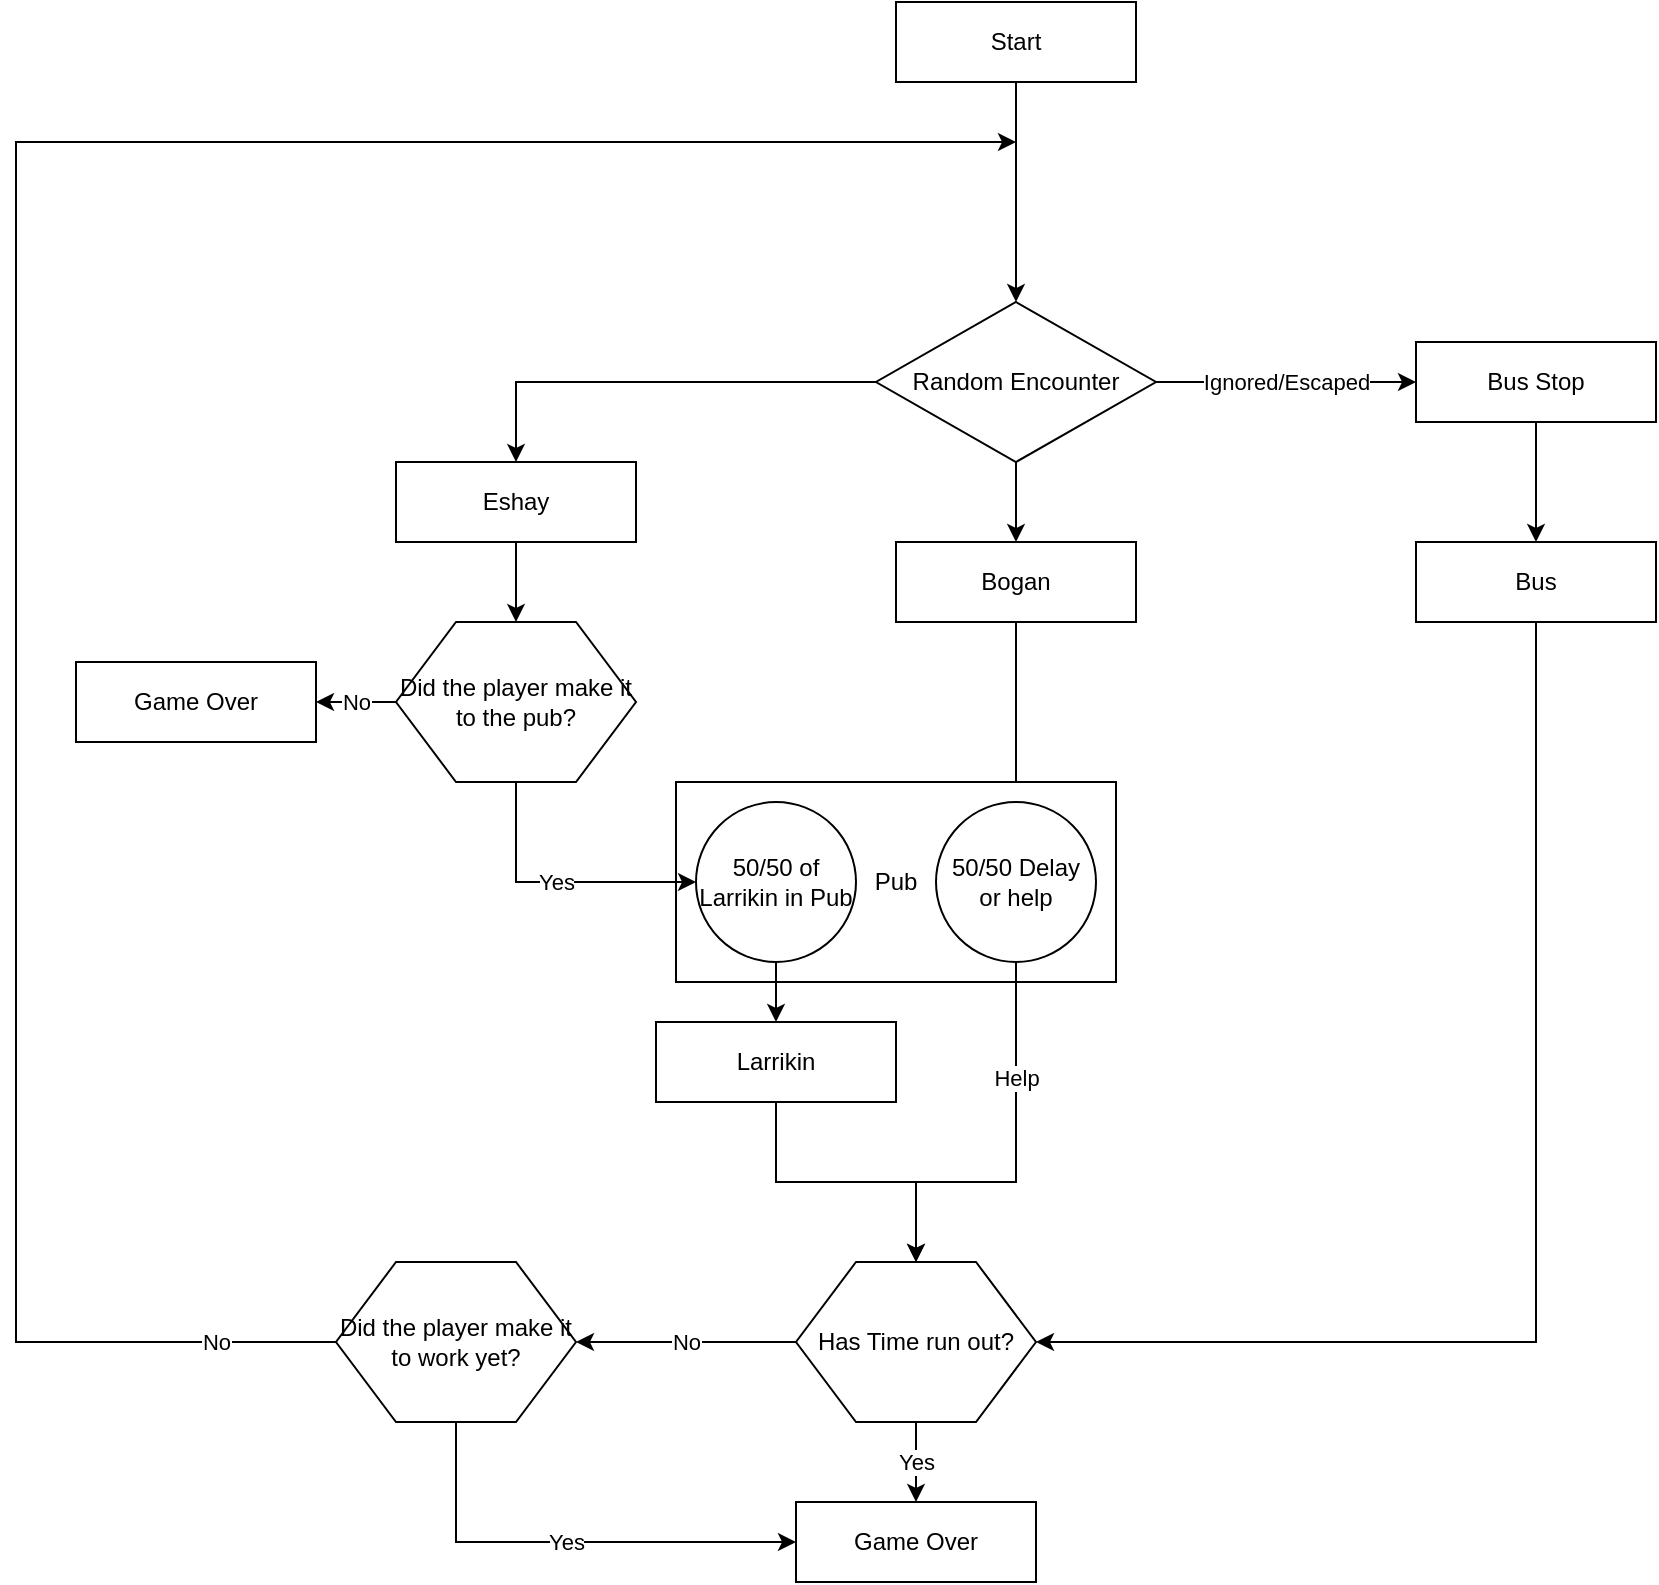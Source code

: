 <mxfile version="13.2.4" type="device"><diagram id="iq9nUN5GDL3Mr2lyzWrE" name="Page-1"><mxGraphModel dx="5663" dy="2863" grid="1" gridSize="10" guides="1" tooltips="1" connect="1" arrows="1" fold="1" page="0" pageScale="1" pageWidth="827" pageHeight="1169" math="0" shadow="0"><root><mxCell id="0"/><mxCell id="1" parent="0"/><mxCell id="-guJPXmbAL3Cdv0vcaWm-50" style="edgeStyle=orthogonalEdgeStyle;rounded=0;orthogonalLoop=1;jettySize=auto;html=1;" edge="1" parent="1" source="-guJPXmbAL3Cdv0vcaWm-1" target="-guJPXmbAL3Cdv0vcaWm-25"><mxGeometry relative="1" as="geometry"/></mxCell><mxCell id="-guJPXmbAL3Cdv0vcaWm-1" value="Start" style="rounded=0;whiteSpace=wrap;html=1;" vertex="1" parent="1"><mxGeometry x="-760" y="-390" width="120" height="40" as="geometry"/></mxCell><mxCell id="-guJPXmbAL3Cdv0vcaWm-31" style="edgeStyle=orthogonalEdgeStyle;rounded=0;orthogonalLoop=1;jettySize=auto;html=1;exitX=0.5;exitY=1;exitDx=0;exitDy=0;entryX=0.5;entryY=0;entryDx=0;entryDy=0;" edge="1" parent="1" source="-guJPXmbAL3Cdv0vcaWm-25" target="-guJPXmbAL3Cdv0vcaWm-29"><mxGeometry relative="1" as="geometry"><Array as="points"><mxPoint x="-700" y="-150"/><mxPoint x="-700" y="-150"/></Array></mxGeometry></mxCell><mxCell id="-guJPXmbAL3Cdv0vcaWm-32" style="edgeStyle=orthogonalEdgeStyle;rounded=0;orthogonalLoop=1;jettySize=auto;html=1;exitX=0;exitY=0.5;exitDx=0;exitDy=0;entryX=0.5;entryY=0;entryDx=0;entryDy=0;" edge="1" parent="1" source="-guJPXmbAL3Cdv0vcaWm-25" target="-guJPXmbAL3Cdv0vcaWm-30"><mxGeometry relative="1" as="geometry"><Array as="points"><mxPoint x="-950" y="-200"/></Array></mxGeometry></mxCell><mxCell id="-guJPXmbAL3Cdv0vcaWm-76" value="Ignored/Escaped" style="edgeStyle=orthogonalEdgeStyle;rounded=0;orthogonalLoop=1;jettySize=auto;html=1;entryX=0;entryY=0.5;entryDx=0;entryDy=0;" edge="1" parent="1" source="-guJPXmbAL3Cdv0vcaWm-25" target="-guJPXmbAL3Cdv0vcaWm-38"><mxGeometry relative="1" as="geometry"><mxPoint x="-520" y="-200" as="targetPoint"/><mxPoint as="offset"/></mxGeometry></mxCell><mxCell id="-guJPXmbAL3Cdv0vcaWm-25" value="Random Encounter" style="rhombus;whiteSpace=wrap;html=1;" vertex="1" parent="1"><mxGeometry x="-770" y="-240" width="140" height="80" as="geometry"/></mxCell><mxCell id="-guJPXmbAL3Cdv0vcaWm-55" style="edgeStyle=orthogonalEdgeStyle;rounded=0;orthogonalLoop=1;jettySize=auto;html=1;entryX=0.5;entryY=0;entryDx=0;entryDy=0;" edge="1" parent="1" source="-guJPXmbAL3Cdv0vcaWm-26"><mxGeometry relative="1" as="geometry"><mxPoint x="-750" y="240" as="targetPoint"/><Array as="points"><mxPoint x="-820" y="200"/><mxPoint x="-750" y="200"/></Array></mxGeometry></mxCell><mxCell id="-guJPXmbAL3Cdv0vcaWm-26" value="Larrikin" style="rounded=0;whiteSpace=wrap;html=1;" vertex="1" parent="1"><mxGeometry x="-880" y="120" width="120" height="40" as="geometry"/></mxCell><mxCell id="-guJPXmbAL3Cdv0vcaWm-74" style="edgeStyle=orthogonalEdgeStyle;rounded=0;orthogonalLoop=1;jettySize=auto;html=1;entryX=0.5;entryY=0;entryDx=0;entryDy=0;exitX=0.5;exitY=1;exitDx=0;exitDy=0;" edge="1" parent="1" source="-guJPXmbAL3Cdv0vcaWm-29" target="-guJPXmbAL3Cdv0vcaWm-51"><mxGeometry relative="1" as="geometry"><mxPoint x="-750" y="-80" as="sourcePoint"/></mxGeometry></mxCell><mxCell id="-guJPXmbAL3Cdv0vcaWm-29" value="Bogan" style="rounded=0;whiteSpace=wrap;html=1;" vertex="1" parent="1"><mxGeometry x="-760" y="-120" width="120" height="40" as="geometry"/></mxCell><mxCell id="-guJPXmbAL3Cdv0vcaWm-61" style="edgeStyle=orthogonalEdgeStyle;rounded=0;orthogonalLoop=1;jettySize=auto;html=1;" edge="1" parent="1" source="-guJPXmbAL3Cdv0vcaWm-30" target="-guJPXmbAL3Cdv0vcaWm-62"><mxGeometry relative="1" as="geometry"><mxPoint x="-950" y="-20" as="targetPoint"/></mxGeometry></mxCell><mxCell id="-guJPXmbAL3Cdv0vcaWm-30" value="Eshay" style="rounded=0;whiteSpace=wrap;html=1;" vertex="1" parent="1"><mxGeometry x="-1010" y="-160" width="120" height="40" as="geometry"/></mxCell><mxCell id="-guJPXmbAL3Cdv0vcaWm-79" value="No" style="edgeStyle=orthogonalEdgeStyle;rounded=0;orthogonalLoop=1;jettySize=auto;html=1;exitX=0;exitY=0.5;exitDx=0;exitDy=0;" edge="1" parent="1" source="-guJPXmbAL3Cdv0vcaWm-85"><mxGeometry x="-0.905" relative="1" as="geometry"><mxPoint x="-700" y="-320" as="targetPoint"/><mxPoint x="-810" y="260" as="sourcePoint"/><Array as="points"><mxPoint x="-1080" y="280"/><mxPoint x="-1200" y="280"/><mxPoint x="-1200" y="-320"/></Array><mxPoint as="offset"/></mxGeometry></mxCell><mxCell id="-guJPXmbAL3Cdv0vcaWm-78" style="edgeStyle=orthogonalEdgeStyle;rounded=0;orthogonalLoop=1;jettySize=auto;html=1;entryX=1;entryY=0.5;entryDx=0;entryDy=0;" edge="1" parent="1" source="-guJPXmbAL3Cdv0vcaWm-35" target="-guJPXmbAL3Cdv0vcaWm-80"><mxGeometry relative="1" as="geometry"><mxPoint x="-690" y="260" as="targetPoint"/><Array as="points"><mxPoint x="-440" y="280"/></Array></mxGeometry></mxCell><mxCell id="-guJPXmbAL3Cdv0vcaWm-35" value="Bus" style="rounded=0;whiteSpace=wrap;html=1;" vertex="1" parent="1"><mxGeometry x="-500" y="-120" width="120" height="40" as="geometry"/></mxCell><mxCell id="-guJPXmbAL3Cdv0vcaWm-37" value="Pub" style="rounded=0;whiteSpace=wrap;html=1;" vertex="1" parent="1"><mxGeometry x="-870" width="220" height="100" as="geometry"/></mxCell><mxCell id="-guJPXmbAL3Cdv0vcaWm-77" style="edgeStyle=orthogonalEdgeStyle;rounded=0;orthogonalLoop=1;jettySize=auto;html=1;entryX=0.5;entryY=0;entryDx=0;entryDy=0;" edge="1" parent="1" source="-guJPXmbAL3Cdv0vcaWm-38" target="-guJPXmbAL3Cdv0vcaWm-35"><mxGeometry relative="1" as="geometry"/></mxCell><mxCell id="-guJPXmbAL3Cdv0vcaWm-38" value="Bus Stop" style="rounded=0;whiteSpace=wrap;html=1;" vertex="1" parent="1"><mxGeometry x="-500" y="-220" width="120" height="40" as="geometry"/></mxCell><mxCell id="-guJPXmbAL3Cdv0vcaWm-40" value="Game Over" style="rounded=0;whiteSpace=wrap;html=1;" vertex="1" parent="1"><mxGeometry x="-810" y="360" width="120" height="40" as="geometry"/></mxCell><mxCell id="-guJPXmbAL3Cdv0vcaWm-71" value="Help" style="edgeStyle=orthogonalEdgeStyle;rounded=0;orthogonalLoop=1;jettySize=auto;html=1;entryX=0.5;entryY=0;entryDx=0;entryDy=0;" edge="1" parent="1" source="-guJPXmbAL3Cdv0vcaWm-51" target="-guJPXmbAL3Cdv0vcaWm-80"><mxGeometry x="-0.42" relative="1" as="geometry"><mxPoint x="-750" y="240" as="targetPoint"/><Array as="points"><mxPoint x="-700" y="200"/><mxPoint x="-750" y="200"/></Array><mxPoint as="offset"/></mxGeometry></mxCell><mxCell id="-guJPXmbAL3Cdv0vcaWm-51" value="50/50 Delay or help" style="ellipse;whiteSpace=wrap;html=1;aspect=fixed;" vertex="1" parent="1"><mxGeometry x="-740" y="10" width="80" height="80" as="geometry"/></mxCell><mxCell id="-guJPXmbAL3Cdv0vcaWm-70" style="edgeStyle=orthogonalEdgeStyle;rounded=0;orthogonalLoop=1;jettySize=auto;html=1;entryX=0.5;entryY=0;entryDx=0;entryDy=0;" edge="1" parent="1" source="-guJPXmbAL3Cdv0vcaWm-59" target="-guJPXmbAL3Cdv0vcaWm-26"><mxGeometry relative="1" as="geometry"/></mxCell><mxCell id="-guJPXmbAL3Cdv0vcaWm-59" value="50/50 of Larrikin in Pub" style="ellipse;whiteSpace=wrap;html=1;aspect=fixed;" vertex="1" parent="1"><mxGeometry x="-860" y="10" width="80" height="80" as="geometry"/></mxCell><mxCell id="-guJPXmbAL3Cdv0vcaWm-63" value="Yes" style="edgeStyle=orthogonalEdgeStyle;rounded=0;orthogonalLoop=1;jettySize=auto;html=1;entryX=0;entryY=0.5;entryDx=0;entryDy=0;" edge="1" parent="1" source="-guJPXmbAL3Cdv0vcaWm-62" target="-guJPXmbAL3Cdv0vcaWm-59"><mxGeometry relative="1" as="geometry"><Array as="points"><mxPoint x="-950" y="50"/></Array></mxGeometry></mxCell><mxCell id="-guJPXmbAL3Cdv0vcaWm-68" value="No" style="edgeStyle=orthogonalEdgeStyle;rounded=0;orthogonalLoop=1;jettySize=auto;html=1;entryX=1;entryY=0.5;entryDx=0;entryDy=0;" edge="1" parent="1" source="-guJPXmbAL3Cdv0vcaWm-62" target="-guJPXmbAL3Cdv0vcaWm-69"><mxGeometry relative="1" as="geometry"><mxPoint x="-1090" y="-40" as="targetPoint"/></mxGeometry></mxCell><mxCell id="-guJPXmbAL3Cdv0vcaWm-62" value="Did the player make it to the pub?" style="shape=hexagon;perimeter=hexagonPerimeter2;whiteSpace=wrap;html=1;" vertex="1" parent="1"><mxGeometry x="-1010" y="-80" width="120" height="80" as="geometry"/></mxCell><mxCell id="-guJPXmbAL3Cdv0vcaWm-69" value="Game Over" style="rounded=0;whiteSpace=wrap;html=1;" vertex="1" parent="1"><mxGeometry x="-1170" y="-60" width="120" height="40" as="geometry"/></mxCell><mxCell id="-guJPXmbAL3Cdv0vcaWm-82" value="Yes" style="edgeStyle=orthogonalEdgeStyle;rounded=0;orthogonalLoop=1;jettySize=auto;html=1;entryX=0.5;entryY=0;entryDx=0;entryDy=0;" edge="1" parent="1" source="-guJPXmbAL3Cdv0vcaWm-80" target="-guJPXmbAL3Cdv0vcaWm-40"><mxGeometry relative="1" as="geometry"><mxPoint x="-750" y="360" as="targetPoint"/></mxGeometry></mxCell><mxCell id="-guJPXmbAL3Cdv0vcaWm-86" value="No" style="edgeStyle=orthogonalEdgeStyle;rounded=0;orthogonalLoop=1;jettySize=auto;html=1;entryX=1;entryY=0.5;entryDx=0;entryDy=0;" edge="1" parent="1" source="-guJPXmbAL3Cdv0vcaWm-80" target="-guJPXmbAL3Cdv0vcaWm-85"><mxGeometry relative="1" as="geometry"><mxPoint x="-910" y="280" as="targetPoint"/></mxGeometry></mxCell><mxCell id="-guJPXmbAL3Cdv0vcaWm-80" value="Has Time run out?" style="shape=hexagon;perimeter=hexagonPerimeter2;whiteSpace=wrap;html=1;" vertex="1" parent="1"><mxGeometry x="-810" y="240" width="120" height="80" as="geometry"/></mxCell><mxCell id="-guJPXmbAL3Cdv0vcaWm-87" value="Yes" style="edgeStyle=orthogonalEdgeStyle;rounded=0;orthogonalLoop=1;jettySize=auto;html=1;entryX=0;entryY=0.5;entryDx=0;entryDy=0;" edge="1" parent="1" source="-guJPXmbAL3Cdv0vcaWm-85" target="-guJPXmbAL3Cdv0vcaWm-40"><mxGeometry relative="1" as="geometry"><Array as="points"><mxPoint x="-980" y="380"/></Array></mxGeometry></mxCell><mxCell id="-guJPXmbAL3Cdv0vcaWm-85" value="Did the player make it to work yet?" style="shape=hexagon;perimeter=hexagonPerimeter2;whiteSpace=wrap;html=1;" vertex="1" parent="1"><mxGeometry x="-1040" y="240" width="120" height="80" as="geometry"/></mxCell></root></mxGraphModel></diagram></mxfile>